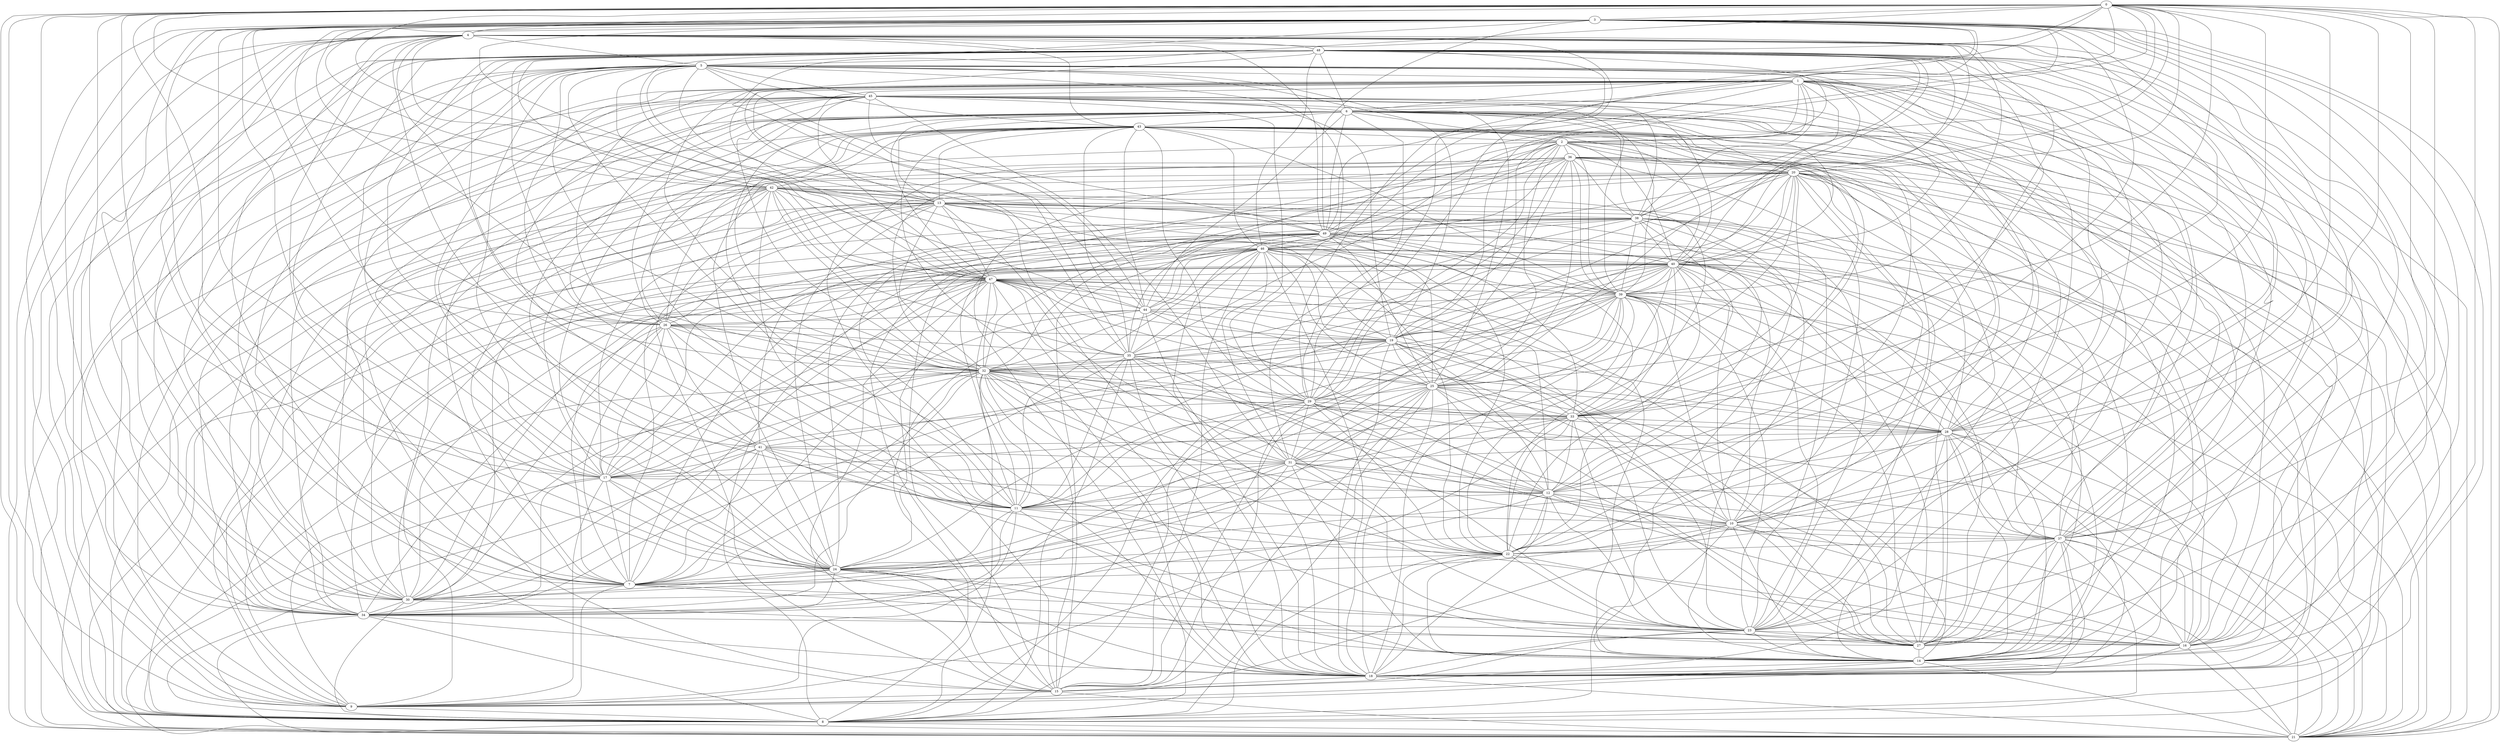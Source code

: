 graph G {
0;
1;
2;
3;
4;
5;
6;
7;
8;
9;
10;
11;
12;
13;
14;
15;
16;
17;
18;
19;
20;
21;
22;
23;
24;
25;
26;
27;
28;
29;
30;
31;
32;
33;
34;
35;
36;
37;
38;
39;
40;
41;
42;
43;
44;
45;
46;
47;
48;
49;
5--32 ;
23--40 ;
43--23 ;
46--9 ;
35--8 ;
16--1 ;
13--6 ;
40--33 ;
4--30 ;
35--44 ;
37--46 ;
44--46 ;
36--38 ;
16--3 ;
7--44 ;
28--20 ;
24--31 ;
34--11 ;
19--35 ;
32--15 ;
20--40 ;
39--44 ;
6--29 ;
0--28 ;
39--10 ;
22--24 ;
45--34 ;
12--37 ;
17--0 ;
21--39 ;
46--19 ;
35--18 ;
16--7 ;
7--42 ;
16--22 ;
49--32 ;
29--2 ;
22--8 ;
12--13 ;
3--34 ;
18--36 ;
9--49 ;
37--48 ;
29--35 ;
15--28 ;
19--39 ;
16--21 ;
9--37 ;
24--43 ;
40--45 ;
49--15 ;
41--17 ;
10--14 ;
4--21 ;
33--32 ;
41--27 ;
46--27 ;
23--1 ;
5--3 ;
42--32 ;
8--42 ;
11--29 ;
7--35 ;
42--47 ;
20--21 ;
27--45 ;
45--37 ;
20--42 ;
27--31 ;
20--10 ;
44--42 ;
20--33 ;
17--48 ;
38--40 ;
46--42 ;
27--3 ;
22--47 ;
22--23 ;
18--49 ;
16--12 ;
21--49 ;
15--25 ;
48--25 ;
3--6 ;
4--12 ;
24--20 ;
46--20 ;
23--39 ;
12--32 ;
13--0 ;
2--14 ;
15--36 ;
43--39 ;
37--22 ;
24--36 ;
37--18 ;
8--20 ;
6--43 ;
35--31 ;
16--40 ;
30--32 ;
26--1 ;
15--3 ;
14--6 ;
19--47 ;
47--31 ;
17--5 ;
7--38 ;
49--6 ;
39--29 ;
49--13 ;
31--34 ;
35--11 ;
25--12 ;
6--1 ;
47--48 ;
34--26 ;
21--36 ;
30--26 ;
36--39 ;
21--31 ;
25--8 ;
11--40 ;
37--21 ;
47--1 ;
18--43 ;
4--24 ;
41--39 ;
37--16 ;
14--20 ;
30--46 ;
47--15 ;
5--27 ;
22--28 ;
20--13 ;
7--26 ;
0--14 ;
8--2 ;
5--19 ;
30--34 ;
0--42 ;
23--13 ;
1--22 ;
36--28 ;
34--18 ;
3--4 ;
2--0 ;
37--0 ;
16--18 ;
28--19 ;
24--16 ;
48--10 ;
7--32 ;
28--16 ;
40--30 ;
43--42 ;
15--23 ;
27--10 ;
19--45 ;
2--35 ;
0--30 ;
10--49 ;
45--31 ;
32--13 ;
6--24 ;
1--35 ;
2--16 ;
7--45 ;
41--31 ;
3--42 ;
27--14 ;
12--33 ;
47--7 ;
0--48 ;
49--25 ;
35--32 ;
17--12 ;
34--32 ;
12--21 ;
25--2 ;
11--1 ;
24--25 ;
40--21 ;
1--24 ;
6--20 ;
41--7 ;
43--32 ;
17--33 ;
34--47 ;
4--34 ;
16--10 ;
17--29 ;
33--48 ;
5--45 ;
2--36 ;
23--33 ;
39--1 ;
5--42 ;
13--43 ;
21--45 ;
47--25 ;
33--11 ;
0--25 ;
33--26 ;
34--8 ;
7--11 ;
47--6 ;
12--18 ;
49--5 ;
27--33 ;
32--22 ;
18--19 ;
9--43 ;
14--13 ;
12--11 ;
12--22 ;
17--45 ;
43--16 ;
8--36 ;
5--8 ;
6--38 ;
4--5 ;
37--5 ;
11--42 ;
33--3 ;
46--35 ;
32--10 ;
13--8 ;
14--1 ;
17--40 ;
44--43 ;
45--26 ;
23--0 ;
13--33 ;
9--33 ;
0--35 ;
37--8 ;
34--43 ;
33--49 ;
40--24 ;
24--48 ;
8--41 ;
11--32 ;
18--38 ;
24--41 ;
16--11 ;
23--37 ;
18--23 ;
29--32 ;
49--39 ;
35--23 ;
48--35 ;
39--8 ;
34--25 ;
7--10 ;
40--7 ;
43--46 ;
31--39 ;
0--12 ;
24--18 ;
49--0 ;
14--25 ;
5--7 ;
48--41 ;
37--20 ;
4--7 ;
11--2 ;
14--9 ;
39--22 ;
41--5 ;
43--28 ;
30--1 ;
14--46 ;
13--1 ;
35--5 ;
18--3 ;
24--7 ;
12--44 ;
39--16 ;
18--44 ;
48--21 ;
47--11 ;
40--39 ;
11--9 ;
9--7 ;
32--19 ;
46--0 ;
11--3 ;
23--12 ;
9--4 ;
28--27 ;
29--5 ;
35--28 ;
9--20 ;
30--41 ;
27--37 ;
5--25 ;
10--37 ;
19--40 ;
0--21 ;
44--47 ;
6--34 ;
49--34 ;
23--14 ;
28--1 ;
13--9 ;
25--27 ;
47--45 ;
40--10 ;
5--14 ;
36--31 ;
27--29 ;
18--21 ;
22--3 ;
19--0 ;
32--25 ;
46--40 ;
21--3 ;
28--32 ;
13--17 ;
14--43 ;
19--20 ;
12--43 ;
22--14 ;
31--46 ;
32--18 ;
48--14 ;
34--17 ;
47--23 ;
34--5 ;
17--49 ;
8--44 ;
32--36 ;
40--5 ;
19--29 ;
12--35 ;
18--17 ;
7--31 ;
14--31 ;
40--6 ;
44--36 ;
39--42 ;
3--24 ;
31--17 ;
7--30 ;
47--13 ;
21--47 ;
15--24 ;
14--18 ;
49--46 ;
39--6 ;
48--46 ;
44--0 ;
39--2 ;
43--29 ;
4--11 ;
35--42 ;
3--29 ;
13--21 ;
5--1 ;
25--46 ;
28--40 ;
6--37 ;
28--41 ;
34--19 ;
20--39 ;
39--33 ;
42--13 ;
34--2 ;
42--30 ;
8--21 ;
21--28 ;
41--38 ;
40--32 ;
43--5 ;
27--39 ;
48--5 ;
33--22 ;
31--38 ;
8--0 ;
36--26 ;
30--48 ;
46--15 ;
20--43 ;
4--29 ;
26--13 ;
19--48 ;
27--43 ;
0--24 ;
44--6 ;
32--46 ;
35--26 ;
10--9 ;
5--9 ;
32--17 ;
26--48 ;
47--17 ;
33--2 ;
43--7 ;
21--38 ;
45--44 ;
6--16 ;
15--9 ;
10--3 ;
40--43 ;
12--19 ;
29--10 ;
30--19 ;
40--22 ;
6--2 ;
32--1 ;
25--29 ;
18--25 ;
3--32 ;
10--36 ;
5--10 ;
40--47 ;
15--40 ;
36--29 ;
29--8 ;
23--27 ;
33--25 ;
16--30 ;
39--38 ;
49--4 ;
31--29 ;
33--28 ;
17--42 ;
40--2 ;
30--8 ;
40--14 ;
1--19 ;
26--19 ;
19--23 ;
33--0 ;
28--47 ;
0--9 ;
22--18 ;
18--15 ;
14--39 ;
27--40 ;
46--38 ;
39--11 ;
1--45 ;
37--31 ;
36--20 ;
38--12 ;
23--20 ;
39--18 ;
45--39 ;
11--49 ;
47--33 ;
47--24 ;
38--22 ;
4--37 ;
14--38 ;
7--46 ;
7--48 ;
2--10 ;
19--10 ;
32--2 ;
20--48 ;
37--1 ;
13--24 ;
0--3 ;
30--38 ;
0--34 ;
32--9 ;
11--48 ;
29--45 ;
3--37 ;
12--26 ;
32--23 ;
11--6 ;
17--9 ;
24--30 ;
22--41 ;
28--25 ;
28--45 ;
22--46 ;
28--48 ;
29--48 ;
16--47 ;
23--16 ;
6--27 ;
4--22 ;
32--45 ;
38--49 ;
41--45 ;
8--47 ;
47--39 ;
10--8 ;
48--38 ;
28--31 ;
26--47 ;
47--30 ;
11--36 ;
14--28 ;
48--42 ;
3--9 ;
26--3 ;
13--18 ;
18--5 ;
34--23 ;
15--38 ;
4--0 ;
29--33 ;
45--9 ;
8--32 ;
17--8 ;
20--35 ;
24--14 ;
19--42 ;
25--19 ;
19--44 ;
21--14 ;
30--12 ;
44--10 ;
14--41 ;
4--8 ;
4--32 ;
13--25 ;
2--18 ;
18--47 ;
4--15 ;
47--27 ;
48--6 ;
20--18 ;
37--28 ;
14--37 ;
8--46 ;
21--29 ;
13--15 ;
21--42 ;
37--40 ;
19--27 ;
49--2 ;
34--21 ;
49--40 ;
22--29 ;
26--6 ;
22--48 ;
29--15 ;
39--32 ;
7--23 ;
6--15 ;
31--40 ;
16--4 ;
26--43 ;
4--48 ;
32--21 ;
38--1 ;
25--36 ;
49--27 ;
40--42 ;
18--1 ;
46--17 ;
12--31 ;
34--42 ;
34--48 ;
30--3 ;
49--3 ;
14--11 ;
25--20 ;
3--17 ;
1--40 ;
32--47 ;
18--46 ;
41--26 ;
30--33 ;
49--1 ;
28--24 ;
24--17 ;
11--26 ;
13--38 ;
43--35 ;
43--2 ;
15--21 ;
17--26 ;
11--10 ;
1--3 ;
5--30 ;
4--38 ;
18--28 ;
34--24 ;
38--23 ;
13--5 ;
11--31 ;
6--23 ;
24--10 ;
44--26 ;
12--46 ;
43--4 ;
4--47 ;
17--6 ;
48--8 ;
2--1 ;
42--22 ;
22--13 ;
4--39 ;
45--6 ;
45--38 ;
3--47 ;
9--8 ;
17--7 ;
7--6 ;
20--0 ;
11--46 ;
31--25 ;
20--26 ;
}

